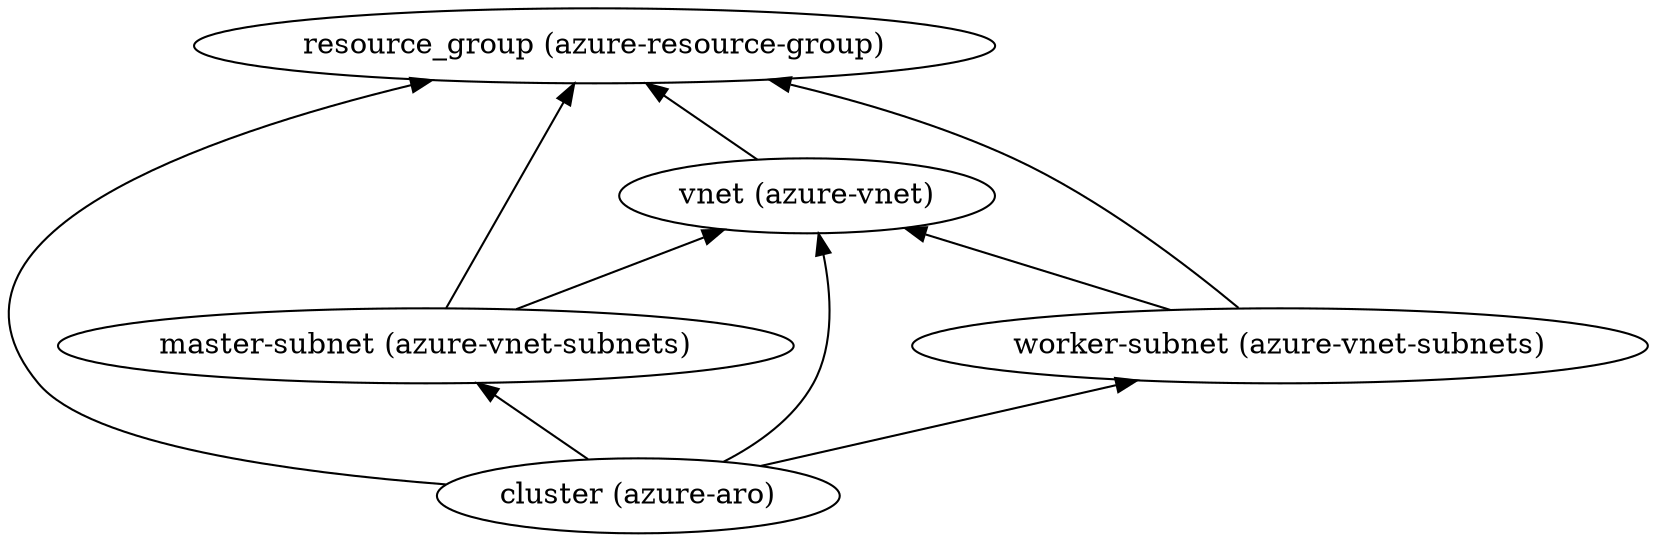 digraph {
    rankdir="BT"
    "resource_group (azure-resource-group)"
"vnet (azure-vnet)" -> "resource_group (azure-resource-group)"
"vnet (azure-vnet)"
"master-subnet (azure-vnet-subnets)" -> "resource_group (azure-resource-group)"
"master-subnet (azure-vnet-subnets)" -> "vnet (azure-vnet)"
"master-subnet (azure-vnet-subnets)"
"worker-subnet (azure-vnet-subnets)" -> "resource_group (azure-resource-group)"
"worker-subnet (azure-vnet-subnets)" -> "vnet (azure-vnet)"
"worker-subnet (azure-vnet-subnets)"
"cluster (azure-aro)" -> "resource_group (azure-resource-group)"
"cluster (azure-aro)" -> "vnet (azure-vnet)"
"cluster (azure-aro)" -> "master-subnet (azure-vnet-subnets)"
"cluster (azure-aro)" -> "worker-subnet (azure-vnet-subnets)"
"cluster (azure-aro)"
  }
